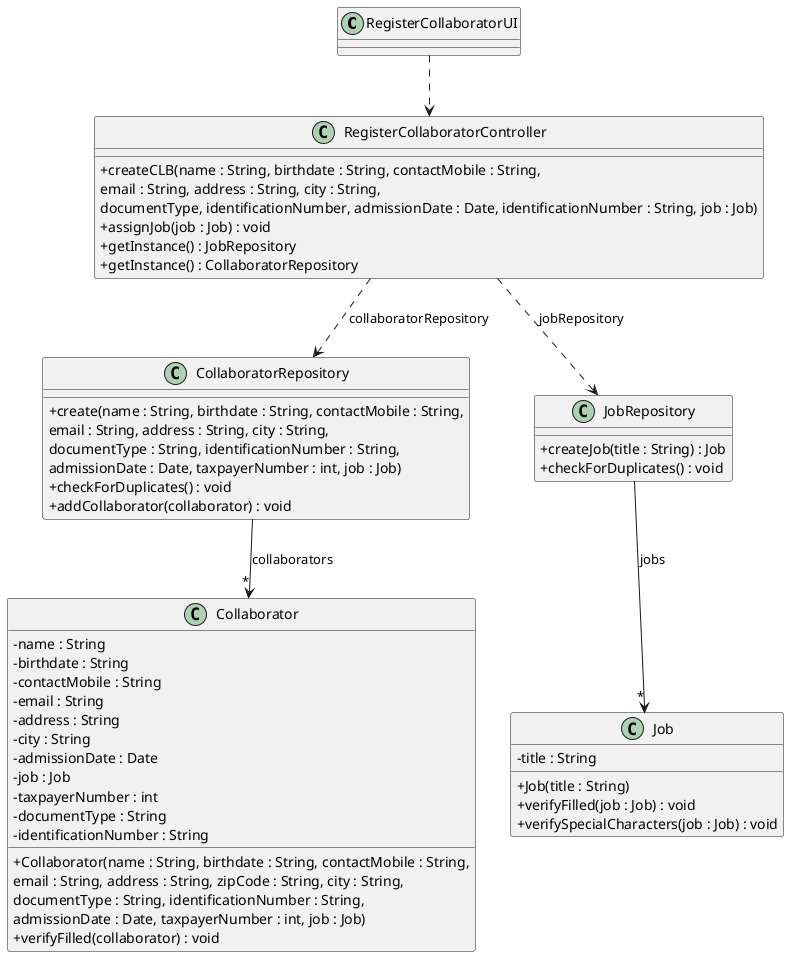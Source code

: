 @startuml
skinparam packageStyle rectangle
skinparam shadowing false
skinparam linetype polyline


skinparam classAttributeIconSize 0

'left to right direction

class RegisterCollaboratorUI {
}

class RegisterCollaboratorController {
    + createCLB(name : String, birthdate : String, contactMobile : String,\nemail : String, address : String, city : String,\ndocumentType, identificationNumber, admissionDate : Date, identificationNumber : String, job : Job)
    + assignJob(job : Job) : void
    + getInstance() : JobRepository
    + getInstance() : CollaboratorRepository

}


class CollaboratorRepository {
    + create(name : String, birthdate : String, contactMobile : String,\nemail : String, address : String, city : String,\ndocumentType : String, identificationNumber : String, \nadmissionDate : Date, taxpayerNumber : int, job : Job)
    + checkForDuplicates() : void
    + addCollaborator(collaborator) : void

}

class JobRepository {
    +createJob(title : String) : Job
    +checkForDuplicates() : void
}

class Collaborator {
    - name : String
    - birthdate : String
    - contactMobile : String
    - email : String
    - address : String
    - city : String
    - admissionDate : Date
    - job : Job
    - taxpayerNumber : int
    + Collaborator(name : String, birthdate : String, contactMobile : String,\nemail : String, address : String, zipCode : String, city : String,\ndocumentType : String, identificationNumber : String, \nadmissionDate : Date, taxpayerNumber : int, job : Job)
    + verifyFilled(collaborator) : void
    - documentType : String
    - identificationNumber : String
}

class Job {
    - title : String
    + Job(title : String)
    +verifyFilled(job : Job) : void
    +verifySpecialCharacters(job : Job) : void
}



RegisterCollaboratorUI ..> RegisterCollaboratorController


CollaboratorRepository --> "*" Collaborator : collaborators
RegisterCollaboratorController ..> CollaboratorRepository : collaboratorRepository
RegisterCollaboratorController ..> JobRepository : jobRepository
JobRepository --> "*" Job : jobs


@enduml